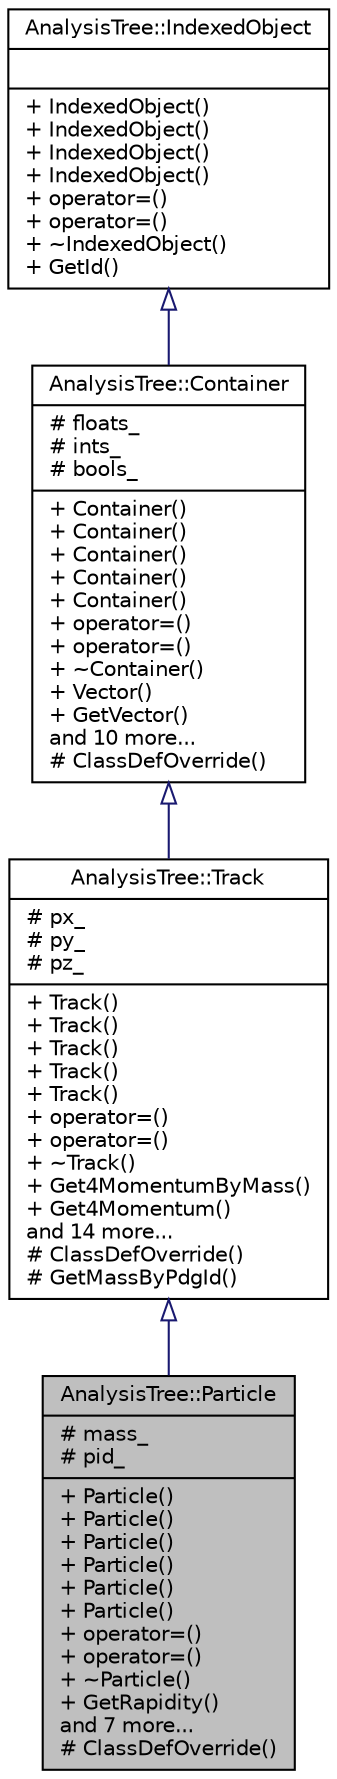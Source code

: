 digraph "AnalysisTree::Particle"
{
  edge [fontname="Helvetica",fontsize="10",labelfontname="Helvetica",labelfontsize="10"];
  node [fontname="Helvetica",fontsize="10",shape=record];
  Node1 [label="{AnalysisTree::Particle\n|# mass_\l# pid_\l|+ Particle()\l+ Particle()\l+ Particle()\l+ Particle()\l+ Particle()\l+ Particle()\l+ operator=()\l+ operator=()\l+ ~Particle()\l+ GetRapidity()\land 7 more...\l# ClassDefOverride()\l}",height=0.2,width=0.4,color="black", fillcolor="grey75", style="filled", fontcolor="black"];
  Node2 -> Node1 [dir="back",color="midnightblue",fontsize="10",style="solid",arrowtail="onormal",fontname="Helvetica"];
  Node2 [label="{AnalysisTree::Track\n|# px_\l# py_\l# pz_\l|+ Track()\l+ Track()\l+ Track()\l+ Track()\l+ Track()\l+ operator=()\l+ operator=()\l+ ~Track()\l+ Get4MomentumByMass()\l+ Get4Momentum()\land 14 more...\l# ClassDefOverride()\l# GetMassByPdgId()\l}",height=0.2,width=0.4,color="black", fillcolor="white", style="filled",URL="$da/d0a/classAnalysisTree_1_1Track.html",tooltip="A class for a generic track with determined momentum. "];
  Node3 -> Node2 [dir="back",color="midnightblue",fontsize="10",style="solid",arrowtail="onormal",fontname="Helvetica"];
  Node3 [label="{AnalysisTree::Container\n|# floats_\l# ints_\l# bools_\l|+ Container()\l+ Container()\l+ Container()\l+ Container()\l+ Container()\l+ operator=()\l+ operator=()\l+ ~Container()\l+ Vector()\l+ GetVector()\land 10 more...\l# ClassDefOverride()\l}",height=0.2,width=0.4,color="black", fillcolor="white", style="filled",URL="$d2/d0f/classAnalysisTree_1_1Container.html",tooltip="A class to store any number of integers, floats and bools. "];
  Node4 -> Node3 [dir="back",color="midnightblue",fontsize="10",style="solid",arrowtail="onormal",fontname="Helvetica"];
  Node4 [label="{AnalysisTree::IndexedObject\n||+ IndexedObject()\l+ IndexedObject()\l+ IndexedObject()\l+ IndexedObject()\l+ operator=()\l+ operator=()\l+ ~IndexedObject()\l+ GetId()\l}",height=0.2,width=0.4,color="black", fillcolor="white", style="filled",URL="$df/dee/classAnalysisTree_1_1IndexedObject.html"];
}
